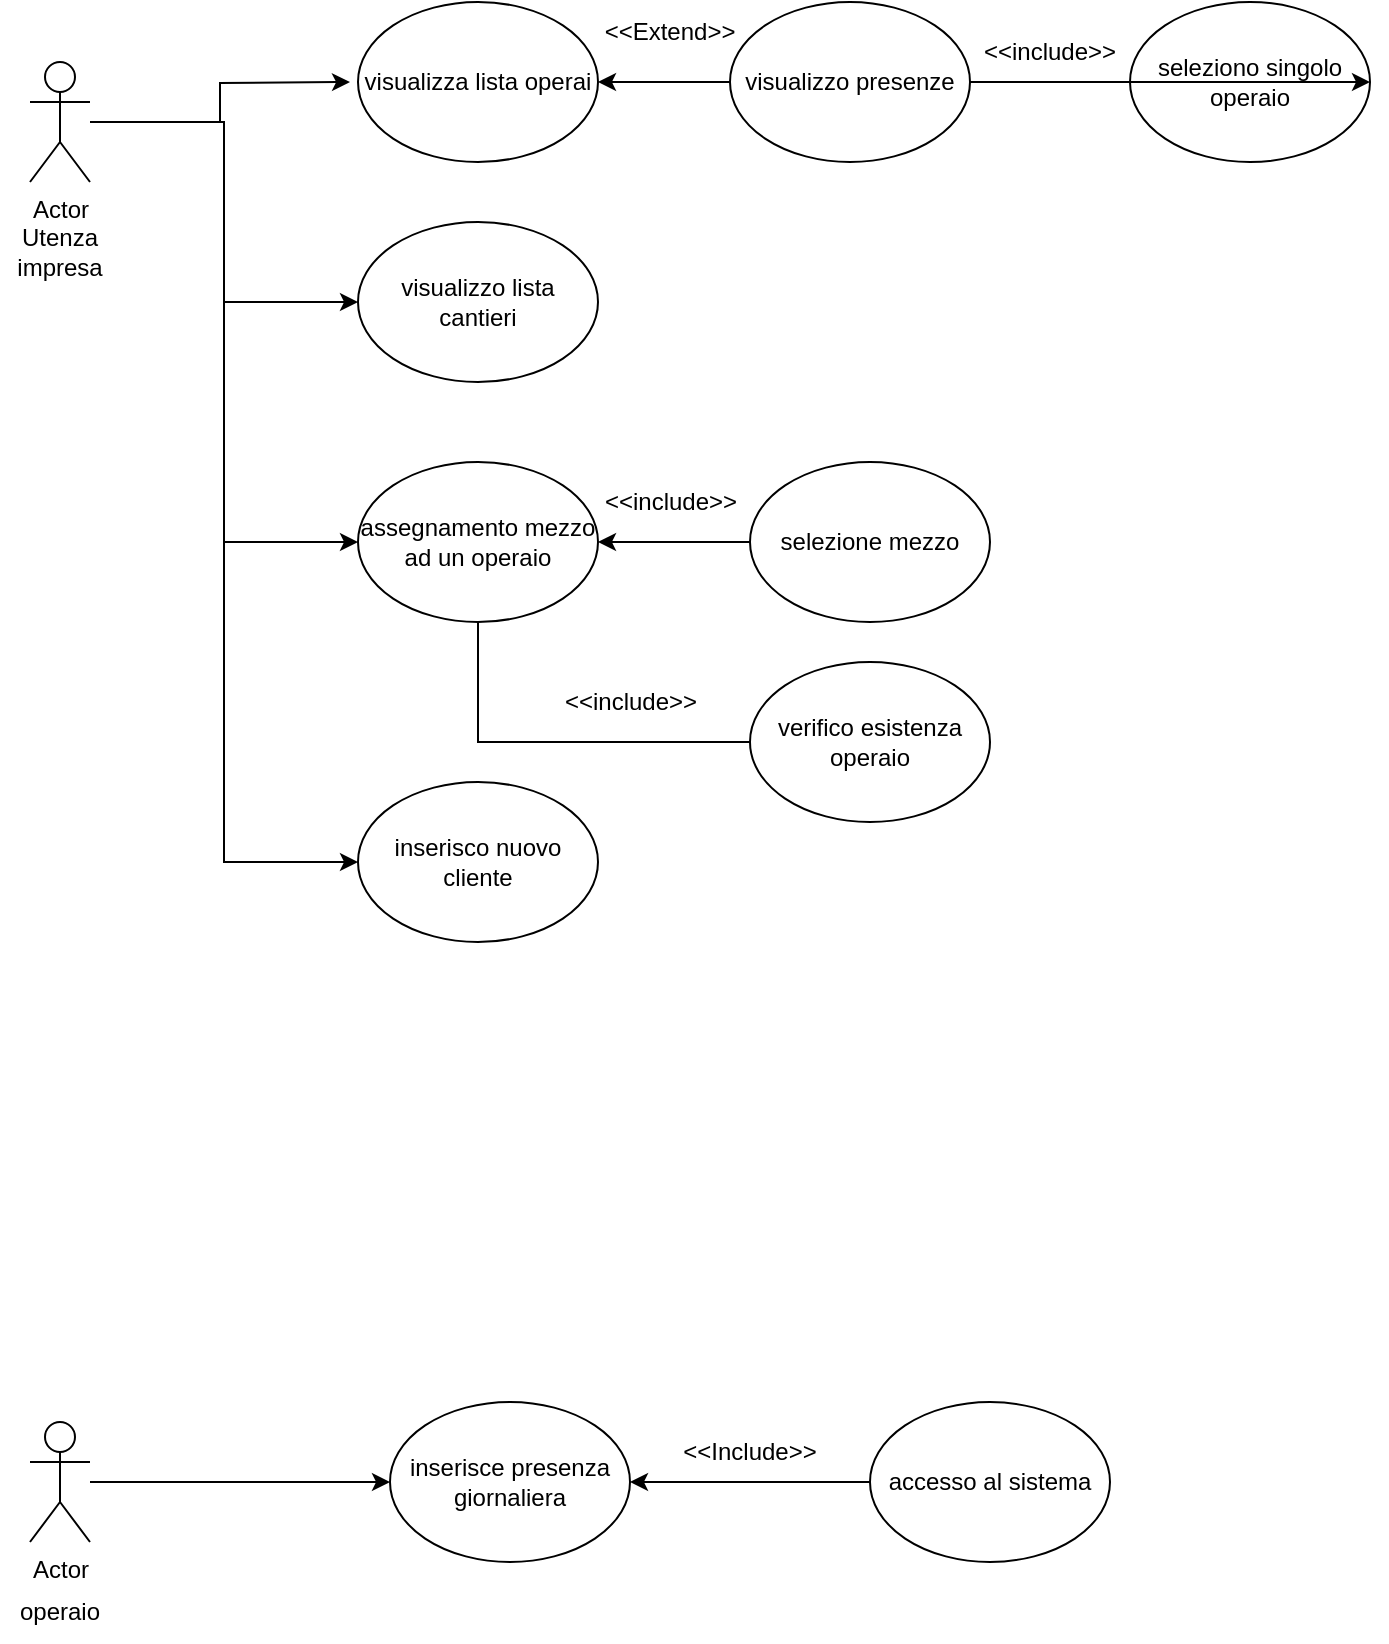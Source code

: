 <mxfile version="17.2.5" type="device"><diagram id="AhlDlMAMUIZSpTxICpkx" name="Page-1"><mxGraphModel dx="1422" dy="705" grid="1" gridSize="10" guides="1" tooltips="1" connect="1" arrows="1" fold="1" page="1" pageScale="1" pageWidth="827" pageHeight="1169" math="0" shadow="0"><root><mxCell id="0"/><mxCell id="1" parent="0"/><mxCell id="Zn4dlROLQSz5gu1kEnwd-18" style="edgeStyle=orthogonalEdgeStyle;rounded=0;orthogonalLoop=1;jettySize=auto;html=1;entryX=0;entryY=0.5;entryDx=0;entryDy=0;" edge="1" parent="1" source="Zn4dlROLQSz5gu1kEnwd-1" target="Zn4dlROLQSz5gu1kEnwd-7"><mxGeometry relative="1" as="geometry"/></mxCell><mxCell id="Zn4dlROLQSz5gu1kEnwd-1" value="Actor" style="shape=umlActor;verticalLabelPosition=bottom;verticalAlign=top;html=1;outlineConnect=0;" vertex="1" parent="1"><mxGeometry x="130" y="890" width="30" height="60" as="geometry"/></mxCell><mxCell id="Zn4dlROLQSz5gu1kEnwd-10" style="edgeStyle=orthogonalEdgeStyle;rounded=0;orthogonalLoop=1;jettySize=auto;html=1;" edge="1" parent="1" source="Zn4dlROLQSz5gu1kEnwd-2"><mxGeometry relative="1" as="geometry"><mxPoint x="290" y="220" as="targetPoint"/></mxGeometry></mxCell><mxCell id="Zn4dlROLQSz5gu1kEnwd-24" style="edgeStyle=orthogonalEdgeStyle;rounded=0;orthogonalLoop=1;jettySize=auto;html=1;entryX=0;entryY=0.5;entryDx=0;entryDy=0;" edge="1" parent="1" source="Zn4dlROLQSz5gu1kEnwd-2" target="Zn4dlROLQSz5gu1kEnwd-8"><mxGeometry relative="1" as="geometry"/></mxCell><mxCell id="Zn4dlROLQSz5gu1kEnwd-26" style="edgeStyle=orthogonalEdgeStyle;rounded=0;orthogonalLoop=1;jettySize=auto;html=1;entryX=0;entryY=0.5;entryDx=0;entryDy=0;" edge="1" parent="1" source="Zn4dlROLQSz5gu1kEnwd-2" target="Zn4dlROLQSz5gu1kEnwd-25"><mxGeometry relative="1" as="geometry"/></mxCell><mxCell id="Zn4dlROLQSz5gu1kEnwd-35" style="edgeStyle=orthogonalEdgeStyle;rounded=0;orthogonalLoop=1;jettySize=auto;html=1;entryX=0;entryY=0.5;entryDx=0;entryDy=0;" edge="1" parent="1" source="Zn4dlROLQSz5gu1kEnwd-2" target="Zn4dlROLQSz5gu1kEnwd-34"><mxGeometry relative="1" as="geometry"/></mxCell><mxCell id="Zn4dlROLQSz5gu1kEnwd-2" value="Actor" style="shape=umlActor;verticalLabelPosition=bottom;verticalAlign=top;html=1;outlineConnect=0;" vertex="1" parent="1"><mxGeometry x="130" y="210" width="30" height="60" as="geometry"/></mxCell><mxCell id="Zn4dlROLQSz5gu1kEnwd-6" value="visualizza lista operai" style="ellipse;whiteSpace=wrap;html=1;" vertex="1" parent="1"><mxGeometry x="294" y="180" width="120" height="80" as="geometry"/></mxCell><mxCell id="Zn4dlROLQSz5gu1kEnwd-7" value="inserisce presenza giornaliera" style="ellipse;whiteSpace=wrap;html=1;" vertex="1" parent="1"><mxGeometry x="310" y="880" width="120" height="80" as="geometry"/></mxCell><mxCell id="Zn4dlROLQSz5gu1kEnwd-8" value="visualizzo lista cantieri" style="ellipse;whiteSpace=wrap;html=1;" vertex="1" parent="1"><mxGeometry x="294" y="290" width="120" height="80" as="geometry"/></mxCell><mxCell id="Zn4dlROLQSz5gu1kEnwd-9" value="Utenza impresa" style="text;html=1;strokeColor=none;fillColor=none;align=center;verticalAlign=middle;whiteSpace=wrap;rounded=0;" vertex="1" parent="1"><mxGeometry x="115" y="290" width="60" height="30" as="geometry"/></mxCell><mxCell id="Zn4dlROLQSz5gu1kEnwd-14" style="edgeStyle=orthogonalEdgeStyle;rounded=0;orthogonalLoop=1;jettySize=auto;html=1;entryX=1;entryY=0.5;entryDx=0;entryDy=0;" edge="1" parent="1" source="Zn4dlROLQSz5gu1kEnwd-11" target="Zn4dlROLQSz5gu1kEnwd-6"><mxGeometry relative="1" as="geometry"><mxPoint x="420" y="220" as="targetPoint"/></mxGeometry></mxCell><mxCell id="Zn4dlROLQSz5gu1kEnwd-11" value="seleziono singolo operaio" style="ellipse;whiteSpace=wrap;html=1;" vertex="1" parent="1"><mxGeometry x="680" y="180" width="120" height="80" as="geometry"/></mxCell><mxCell id="Zn4dlROLQSz5gu1kEnwd-15" style="edgeStyle=orthogonalEdgeStyle;rounded=0;orthogonalLoop=1;jettySize=auto;html=1;entryX=1;entryY=0.5;entryDx=0;entryDy=0;" edge="1" parent="1" source="Zn4dlROLQSz5gu1kEnwd-13" target="Zn4dlROLQSz5gu1kEnwd-11"><mxGeometry relative="1" as="geometry"><Array as="points"><mxPoint x="690" y="220"/><mxPoint x="690" y="220"/></Array></mxGeometry></mxCell><mxCell id="Zn4dlROLQSz5gu1kEnwd-13" value="visualizzo presenze" style="ellipse;whiteSpace=wrap;html=1;" vertex="1" parent="1"><mxGeometry x="480" y="180" width="120" height="80" as="geometry"/></mxCell><mxCell id="Zn4dlROLQSz5gu1kEnwd-16" value="&amp;lt;&amp;lt;Extend&amp;gt;&amp;gt;" style="text;html=1;strokeColor=none;fillColor=none;align=center;verticalAlign=middle;whiteSpace=wrap;rounded=0;" vertex="1" parent="1"><mxGeometry x="420" y="180" width="60" height="30" as="geometry"/></mxCell><mxCell id="Zn4dlROLQSz5gu1kEnwd-17" value="&amp;lt;&amp;lt;include&amp;gt;&amp;gt;" style="text;html=1;strokeColor=none;fillColor=none;align=center;verticalAlign=middle;whiteSpace=wrap;rounded=0;" vertex="1" parent="1"><mxGeometry x="610" y="190" width="60" height="30" as="geometry"/></mxCell><mxCell id="Zn4dlROLQSz5gu1kEnwd-22" style="edgeStyle=orthogonalEdgeStyle;rounded=0;orthogonalLoop=1;jettySize=auto;html=1;entryX=1;entryY=0.5;entryDx=0;entryDy=0;" edge="1" parent="1" source="Zn4dlROLQSz5gu1kEnwd-21" target="Zn4dlROLQSz5gu1kEnwd-7"><mxGeometry relative="1" as="geometry"/></mxCell><mxCell id="Zn4dlROLQSz5gu1kEnwd-21" value="accesso al sistema" style="ellipse;whiteSpace=wrap;html=1;" vertex="1" parent="1"><mxGeometry x="550" y="880" width="120" height="80" as="geometry"/></mxCell><mxCell id="Zn4dlROLQSz5gu1kEnwd-23" value="&amp;lt;&amp;lt;Include&amp;gt;&amp;gt;" style="text;html=1;strokeColor=none;fillColor=none;align=center;verticalAlign=middle;whiteSpace=wrap;rounded=0;" vertex="1" parent="1"><mxGeometry x="460" y="890" width="60" height="30" as="geometry"/></mxCell><mxCell id="Zn4dlROLQSz5gu1kEnwd-25" value="assegnamento mezzo ad un operaio" style="ellipse;whiteSpace=wrap;html=1;" vertex="1" parent="1"><mxGeometry x="294" y="410" width="120" height="80" as="geometry"/></mxCell><mxCell id="Zn4dlROLQSz5gu1kEnwd-28" style="edgeStyle=orthogonalEdgeStyle;rounded=0;orthogonalLoop=1;jettySize=auto;html=1;entryX=1;entryY=0.5;entryDx=0;entryDy=0;startArrow=none;" edge="1" parent="1" source="Zn4dlROLQSz5gu1kEnwd-30" target="Zn4dlROLQSz5gu1kEnwd-25"><mxGeometry relative="1" as="geometry"/></mxCell><mxCell id="Zn4dlROLQSz5gu1kEnwd-27" value="verifico esistenza operaio" style="ellipse;whiteSpace=wrap;html=1;" vertex="1" parent="1"><mxGeometry x="490" y="510" width="120" height="80" as="geometry"/></mxCell><mxCell id="Zn4dlROLQSz5gu1kEnwd-30" value="selezione mezzo" style="ellipse;whiteSpace=wrap;html=1;" vertex="1" parent="1"><mxGeometry x="490" y="410" width="120" height="80" as="geometry"/></mxCell><mxCell id="Zn4dlROLQSz5gu1kEnwd-31" value="" style="edgeStyle=orthogonalEdgeStyle;rounded=0;orthogonalLoop=1;jettySize=auto;html=1;endArrow=none;" edge="1" parent="1" source="Zn4dlROLQSz5gu1kEnwd-27" target="Zn4dlROLQSz5gu1kEnwd-25"><mxGeometry relative="1" as="geometry"><mxPoint x="690" y="450" as="sourcePoint"/><mxPoint x="414" y="450" as="targetPoint"/></mxGeometry></mxCell><mxCell id="Zn4dlROLQSz5gu1kEnwd-32" value="&amp;lt;&amp;lt;include&amp;gt;&amp;gt;" style="text;html=1;align=center;verticalAlign=middle;resizable=0;points=[];autosize=1;strokeColor=none;fillColor=none;" vertex="1" parent="1"><mxGeometry x="410" y="420" width="80" height="20" as="geometry"/></mxCell><mxCell id="Zn4dlROLQSz5gu1kEnwd-33" value="&amp;lt;&amp;lt;include&amp;gt;&amp;gt;" style="text;html=1;align=center;verticalAlign=middle;resizable=0;points=[];autosize=1;strokeColor=none;fillColor=none;" vertex="1" parent="1"><mxGeometry x="390" y="520" width="80" height="20" as="geometry"/></mxCell><mxCell id="Zn4dlROLQSz5gu1kEnwd-34" value="inserisco nuovo cliente" style="ellipse;whiteSpace=wrap;html=1;" vertex="1" parent="1"><mxGeometry x="294" y="570" width="120" height="80" as="geometry"/></mxCell><mxCell id="Zn4dlROLQSz5gu1kEnwd-36" value="operaio" style="text;html=1;strokeColor=none;fillColor=none;align=center;verticalAlign=middle;whiteSpace=wrap;rounded=0;" vertex="1" parent="1"><mxGeometry x="115" y="970" width="60" height="30" as="geometry"/></mxCell></root></mxGraphModel></diagram></mxfile>